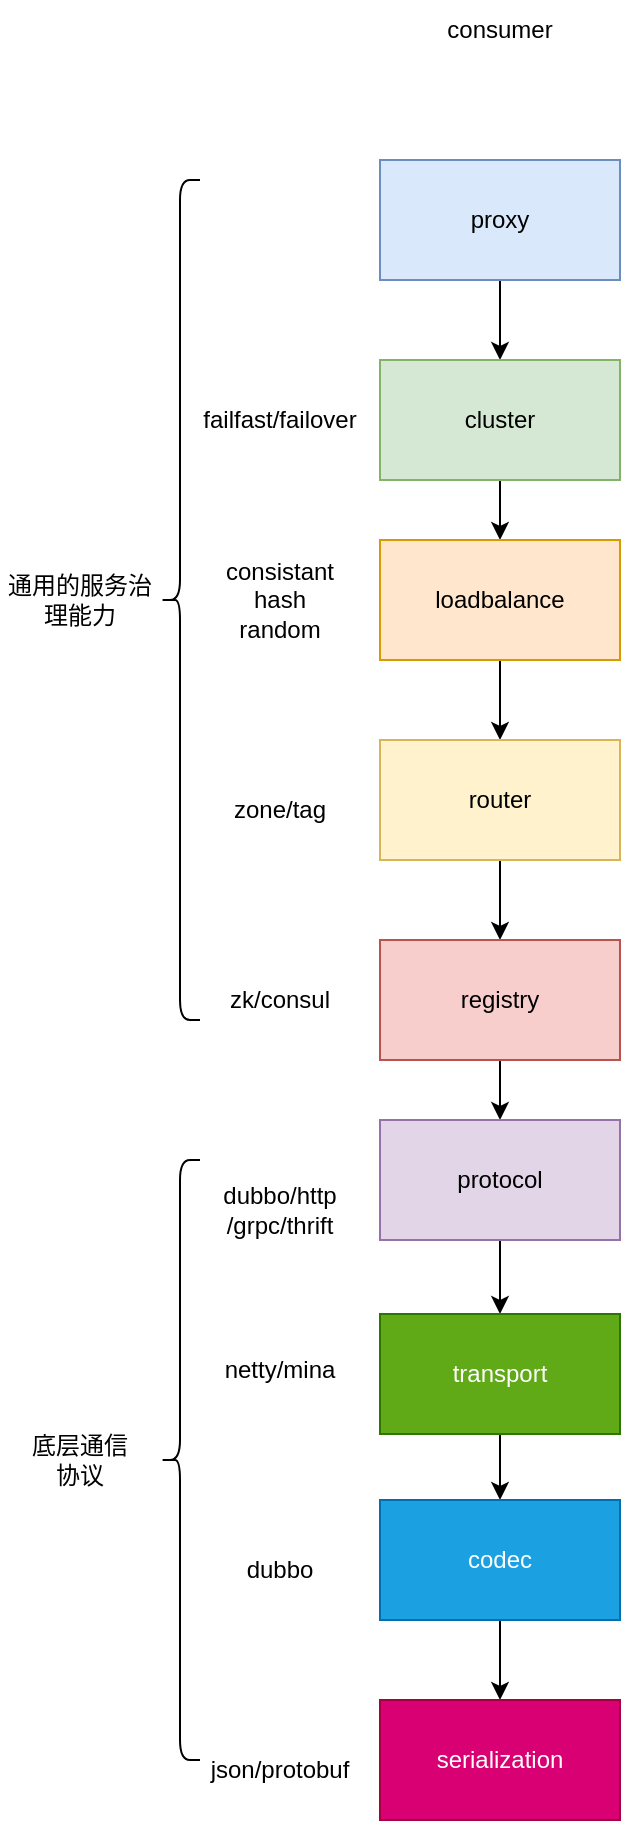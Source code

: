<mxfile version="15.9.4" type="github">
  <diagram id="TOsBkc5VAkfpkp07XHcW" name="第 1 页">
    <mxGraphModel dx="1220" dy="757" grid="1" gridSize="10" guides="1" tooltips="1" connect="1" arrows="1" fold="1" page="1" pageScale="1" pageWidth="1169" pageHeight="1654" math="0" shadow="0">
      <root>
        <mxCell id="0" />
        <mxCell id="1" parent="0" />
        <mxCell id="AijJYhr8-TxMSNbwuzkQ-3" value="" style="edgeStyle=orthogonalEdgeStyle;rounded=0;orthogonalLoop=1;jettySize=auto;html=1;" edge="1" parent="1" source="AijJYhr8-TxMSNbwuzkQ-1" target="AijJYhr8-TxMSNbwuzkQ-2">
          <mxGeometry relative="1" as="geometry" />
        </mxCell>
        <mxCell id="AijJYhr8-TxMSNbwuzkQ-1" value="proxy" style="rounded=0;whiteSpace=wrap;html=1;fillColor=#dae8fc;strokeColor=#6c8ebf;" vertex="1" parent="1">
          <mxGeometry x="220" y="220" width="120" height="60" as="geometry" />
        </mxCell>
        <mxCell id="AijJYhr8-TxMSNbwuzkQ-5" value="" style="edgeStyle=orthogonalEdgeStyle;rounded=0;orthogonalLoop=1;jettySize=auto;html=1;" edge="1" parent="1" source="AijJYhr8-TxMSNbwuzkQ-2" target="AijJYhr8-TxMSNbwuzkQ-4">
          <mxGeometry relative="1" as="geometry" />
        </mxCell>
        <mxCell id="AijJYhr8-TxMSNbwuzkQ-2" value="cluster" style="rounded=0;whiteSpace=wrap;html=1;fillColor=#d5e8d4;strokeColor=#82b366;" vertex="1" parent="1">
          <mxGeometry x="220" y="320" width="120" height="60" as="geometry" />
        </mxCell>
        <mxCell id="AijJYhr8-TxMSNbwuzkQ-7" value="" style="edgeStyle=orthogonalEdgeStyle;rounded=0;orthogonalLoop=1;jettySize=auto;html=1;" edge="1" parent="1" source="AijJYhr8-TxMSNbwuzkQ-4" target="AijJYhr8-TxMSNbwuzkQ-6">
          <mxGeometry relative="1" as="geometry" />
        </mxCell>
        <mxCell id="AijJYhr8-TxMSNbwuzkQ-4" value="loadbalance" style="rounded=0;whiteSpace=wrap;html=1;fillColor=#ffe6cc;strokeColor=#d79b00;" vertex="1" parent="1">
          <mxGeometry x="220" y="410" width="120" height="60" as="geometry" />
        </mxCell>
        <mxCell id="AijJYhr8-TxMSNbwuzkQ-9" value="" style="edgeStyle=orthogonalEdgeStyle;rounded=0;orthogonalLoop=1;jettySize=auto;html=1;" edge="1" parent="1" source="AijJYhr8-TxMSNbwuzkQ-6" target="AijJYhr8-TxMSNbwuzkQ-8">
          <mxGeometry relative="1" as="geometry" />
        </mxCell>
        <mxCell id="AijJYhr8-TxMSNbwuzkQ-6" value="router" style="rounded=0;whiteSpace=wrap;html=1;fillColor=#fff2cc;strokeColor=#d6b656;" vertex="1" parent="1">
          <mxGeometry x="220" y="510" width="120" height="60" as="geometry" />
        </mxCell>
        <mxCell id="AijJYhr8-TxMSNbwuzkQ-11" value="" style="edgeStyle=orthogonalEdgeStyle;rounded=0;orthogonalLoop=1;jettySize=auto;html=1;" edge="1" parent="1" source="AijJYhr8-TxMSNbwuzkQ-8" target="AijJYhr8-TxMSNbwuzkQ-10">
          <mxGeometry relative="1" as="geometry" />
        </mxCell>
        <mxCell id="AijJYhr8-TxMSNbwuzkQ-8" value="registry" style="rounded=0;whiteSpace=wrap;html=1;fillColor=#f8cecc;strokeColor=#b85450;" vertex="1" parent="1">
          <mxGeometry x="220" y="610" width="120" height="60" as="geometry" />
        </mxCell>
        <mxCell id="AijJYhr8-TxMSNbwuzkQ-13" value="" style="edgeStyle=orthogonalEdgeStyle;rounded=0;orthogonalLoop=1;jettySize=auto;html=1;" edge="1" parent="1" source="AijJYhr8-TxMSNbwuzkQ-10" target="AijJYhr8-TxMSNbwuzkQ-12">
          <mxGeometry relative="1" as="geometry" />
        </mxCell>
        <mxCell id="AijJYhr8-TxMSNbwuzkQ-10" value="protocol" style="rounded=0;whiteSpace=wrap;html=1;fillColor=#e1d5e7;strokeColor=#9673a6;" vertex="1" parent="1">
          <mxGeometry x="220" y="700" width="120" height="60" as="geometry" />
        </mxCell>
        <mxCell id="AijJYhr8-TxMSNbwuzkQ-15" value="" style="edgeStyle=orthogonalEdgeStyle;rounded=0;orthogonalLoop=1;jettySize=auto;html=1;" edge="1" parent="1" source="AijJYhr8-TxMSNbwuzkQ-12" target="AijJYhr8-TxMSNbwuzkQ-14">
          <mxGeometry relative="1" as="geometry" />
        </mxCell>
        <mxCell id="AijJYhr8-TxMSNbwuzkQ-12" value="transport" style="rounded=0;whiteSpace=wrap;html=1;fillColor=#60a917;fontColor=#ffffff;strokeColor=#2D7600;" vertex="1" parent="1">
          <mxGeometry x="220" y="797" width="120" height="60" as="geometry" />
        </mxCell>
        <mxCell id="AijJYhr8-TxMSNbwuzkQ-17" value="" style="edgeStyle=orthogonalEdgeStyle;rounded=0;orthogonalLoop=1;jettySize=auto;html=1;" edge="1" parent="1" source="AijJYhr8-TxMSNbwuzkQ-14" target="AijJYhr8-TxMSNbwuzkQ-16">
          <mxGeometry relative="1" as="geometry" />
        </mxCell>
        <mxCell id="AijJYhr8-TxMSNbwuzkQ-14" value="codec" style="rounded=0;whiteSpace=wrap;html=1;fillColor=#1ba1e2;fontColor=#ffffff;strokeColor=#006EAF;" vertex="1" parent="1">
          <mxGeometry x="220" y="890" width="120" height="60" as="geometry" />
        </mxCell>
        <mxCell id="AijJYhr8-TxMSNbwuzkQ-16" value="serialization" style="rounded=0;whiteSpace=wrap;html=1;fillColor=#d80073;fontColor=#ffffff;strokeColor=#A50040;" vertex="1" parent="1">
          <mxGeometry x="220" y="990" width="120" height="60" as="geometry" />
        </mxCell>
        <mxCell id="AijJYhr8-TxMSNbwuzkQ-18" value="" style="shape=curlyBracket;whiteSpace=wrap;html=1;rounded=1;" vertex="1" parent="1">
          <mxGeometry x="110" y="230" width="20" height="420" as="geometry" />
        </mxCell>
        <mxCell id="AijJYhr8-TxMSNbwuzkQ-19" value="通用的服务治理能力" style="text;html=1;strokeColor=none;fillColor=none;align=center;verticalAlign=middle;whiteSpace=wrap;rounded=0;" vertex="1" parent="1">
          <mxGeometry x="30" y="425" width="80" height="30" as="geometry" />
        </mxCell>
        <mxCell id="AijJYhr8-TxMSNbwuzkQ-20" value="" style="shape=curlyBracket;whiteSpace=wrap;html=1;rounded=1;" vertex="1" parent="1">
          <mxGeometry x="110" y="720" width="20" height="300" as="geometry" />
        </mxCell>
        <mxCell id="AijJYhr8-TxMSNbwuzkQ-21" value="底层通信协议" style="text;html=1;strokeColor=none;fillColor=none;align=center;verticalAlign=middle;whiteSpace=wrap;rounded=0;" vertex="1" parent="1">
          <mxGeometry x="40" y="855" width="60" height="30" as="geometry" />
        </mxCell>
        <mxCell id="AijJYhr8-TxMSNbwuzkQ-22" value="failfast/failover" style="text;html=1;strokeColor=none;fillColor=none;align=center;verticalAlign=middle;whiteSpace=wrap;rounded=0;" vertex="1" parent="1">
          <mxGeometry x="140" y="335" width="60" height="30" as="geometry" />
        </mxCell>
        <mxCell id="AijJYhr8-TxMSNbwuzkQ-23" value="consistant hash&lt;br&gt;random" style="text;html=1;strokeColor=none;fillColor=none;align=center;verticalAlign=middle;whiteSpace=wrap;rounded=0;" vertex="1" parent="1">
          <mxGeometry x="140" y="425" width="60" height="30" as="geometry" />
        </mxCell>
        <mxCell id="AijJYhr8-TxMSNbwuzkQ-24" value="zone/tag" style="text;html=1;strokeColor=none;fillColor=none;align=center;verticalAlign=middle;whiteSpace=wrap;rounded=0;" vertex="1" parent="1">
          <mxGeometry x="140" y="530" width="60" height="30" as="geometry" />
        </mxCell>
        <mxCell id="AijJYhr8-TxMSNbwuzkQ-25" value="zk/consul" style="text;html=1;strokeColor=none;fillColor=none;align=center;verticalAlign=middle;whiteSpace=wrap;rounded=0;" vertex="1" parent="1">
          <mxGeometry x="140" y="625" width="60" height="30" as="geometry" />
        </mxCell>
        <mxCell id="AijJYhr8-TxMSNbwuzkQ-26" value="dubbo/http&lt;br&gt;/grpc/thrift" style="text;html=1;strokeColor=none;fillColor=none;align=center;verticalAlign=middle;whiteSpace=wrap;rounded=0;" vertex="1" parent="1">
          <mxGeometry x="140" y="730" width="60" height="30" as="geometry" />
        </mxCell>
        <mxCell id="AijJYhr8-TxMSNbwuzkQ-27" value="netty/mina" style="text;html=1;strokeColor=none;fillColor=none;align=center;verticalAlign=middle;whiteSpace=wrap;rounded=0;" vertex="1" parent="1">
          <mxGeometry x="140" y="810" width="60" height="30" as="geometry" />
        </mxCell>
        <mxCell id="AijJYhr8-TxMSNbwuzkQ-28" value="dubbo" style="text;html=1;strokeColor=none;fillColor=none;align=center;verticalAlign=middle;whiteSpace=wrap;rounded=0;" vertex="1" parent="1">
          <mxGeometry x="140" y="910" width="60" height="30" as="geometry" />
        </mxCell>
        <mxCell id="AijJYhr8-TxMSNbwuzkQ-29" value="json/protobuf" style="text;html=1;strokeColor=none;fillColor=none;align=center;verticalAlign=middle;whiteSpace=wrap;rounded=0;" vertex="1" parent="1">
          <mxGeometry x="140" y="1010" width="60" height="30" as="geometry" />
        </mxCell>
        <mxCell id="AijJYhr8-TxMSNbwuzkQ-30" value="consumer" style="text;html=1;strokeColor=none;fillColor=none;align=center;verticalAlign=middle;whiteSpace=wrap;rounded=0;" vertex="1" parent="1">
          <mxGeometry x="250" y="140" width="60" height="30" as="geometry" />
        </mxCell>
      </root>
    </mxGraphModel>
  </diagram>
</mxfile>
